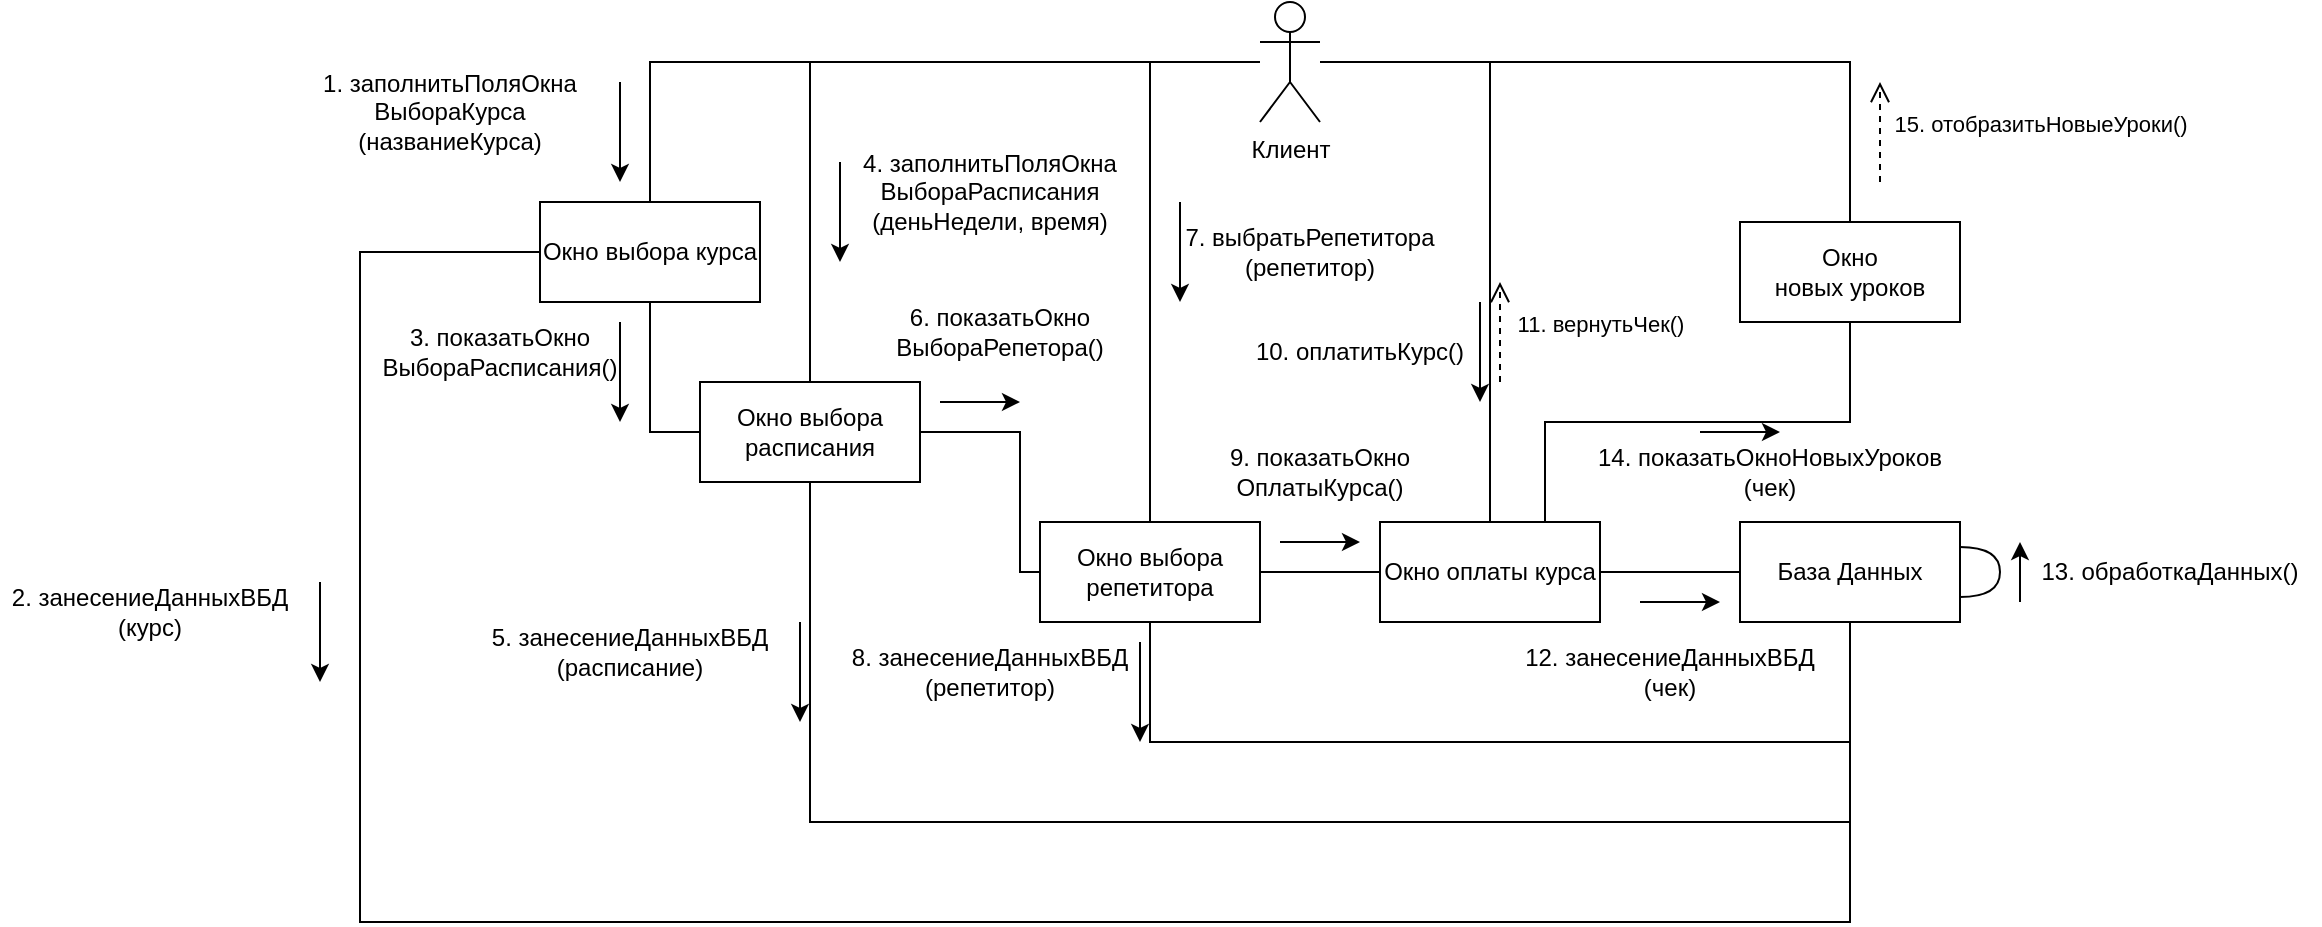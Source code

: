 <mxfile version="24.4.4" type="github">
  <diagram name="Страница — 1" id="SnpIPSNj4DhnbsyZ_Omc">
    <mxGraphModel dx="2327" dy="807" grid="1" gridSize="10" guides="1" tooltips="1" connect="1" arrows="1" fold="1" page="1" pageScale="1" pageWidth="827" pageHeight="1169" math="0" shadow="0">
      <root>
        <mxCell id="0" />
        <mxCell id="1" parent="0" />
        <mxCell id="kE0iojpPTj-IzkpC5AIj-18" style="edgeStyle=orthogonalEdgeStyle;rounded=0;orthogonalLoop=1;jettySize=auto;html=1;entryX=0.5;entryY=1;entryDx=0;entryDy=0;endArrow=none;endFill=0;exitX=0.75;exitY=0;exitDx=0;exitDy=0;" edge="1" parent="1" source="kE0iojpPTj-IzkpC5AIj-6" target="kE0iojpPTj-IzkpC5AIj-8">
          <mxGeometry relative="1" as="geometry" />
        </mxCell>
        <mxCell id="kE0iojpPTj-IzkpC5AIj-1" value="База Данных" style="html=1;whiteSpace=wrap;" vertex="1" parent="1">
          <mxGeometry x="750" y="290" width="110" height="50" as="geometry" />
        </mxCell>
        <mxCell id="kE0iojpPTj-IzkpC5AIj-9" style="edgeStyle=orthogonalEdgeStyle;rounded=0;orthogonalLoop=1;jettySize=auto;html=1;entryX=0.5;entryY=0;entryDx=0;entryDy=0;endArrow=none;endFill=0;" edge="1" parent="1" source="kE0iojpPTj-IzkpC5AIj-2" target="kE0iojpPTj-IzkpC5AIj-4">
          <mxGeometry relative="1" as="geometry" />
        </mxCell>
        <mxCell id="kE0iojpPTj-IzkpC5AIj-19" style="edgeStyle=orthogonalEdgeStyle;rounded=0;orthogonalLoop=1;jettySize=auto;html=1;entryX=0.5;entryY=0;entryDx=0;entryDy=0;endArrow=none;endFill=0;" edge="1" parent="1" source="kE0iojpPTj-IzkpC5AIj-2" target="kE0iojpPTj-IzkpC5AIj-11">
          <mxGeometry relative="1" as="geometry" />
        </mxCell>
        <mxCell id="kE0iojpPTj-IzkpC5AIj-21" style="edgeStyle=orthogonalEdgeStyle;rounded=0;orthogonalLoop=1;jettySize=auto;html=1;entryX=0.5;entryY=0;entryDx=0;entryDy=0;endArrow=none;endFill=0;" edge="1" parent="1" source="kE0iojpPTj-IzkpC5AIj-2" target="kE0iojpPTj-IzkpC5AIj-5">
          <mxGeometry relative="1" as="geometry">
            <Array as="points">
              <mxPoint x="455" y="60" />
            </Array>
          </mxGeometry>
        </mxCell>
        <mxCell id="kE0iojpPTj-IzkpC5AIj-22" style="edgeStyle=orthogonalEdgeStyle;rounded=0;orthogonalLoop=1;jettySize=auto;html=1;entryX=0.5;entryY=0;entryDx=0;entryDy=0;endArrow=none;endFill=0;" edge="1" parent="1" source="kE0iojpPTj-IzkpC5AIj-2" target="kE0iojpPTj-IzkpC5AIj-6">
          <mxGeometry relative="1" as="geometry" />
        </mxCell>
        <mxCell id="kE0iojpPTj-IzkpC5AIj-2" value="Клиент" style="shape=umlActor;verticalLabelPosition=bottom;verticalAlign=top;html=1;" vertex="1" parent="1">
          <mxGeometry x="510" y="30" width="30" height="60" as="geometry" />
        </mxCell>
        <mxCell id="kE0iojpPTj-IzkpC5AIj-20" style="edgeStyle=orthogonalEdgeStyle;rounded=0;orthogonalLoop=1;jettySize=auto;html=1;entryX=0;entryY=0.5;entryDx=0;entryDy=0;endArrow=none;endFill=0;" edge="1" parent="1" source="kE0iojpPTj-IzkpC5AIj-4" target="kE0iojpPTj-IzkpC5AIj-11">
          <mxGeometry relative="1" as="geometry" />
        </mxCell>
        <mxCell id="kE0iojpPTj-IzkpC5AIj-27" style="edgeStyle=orthogonalEdgeStyle;rounded=0;orthogonalLoop=1;jettySize=auto;html=1;entryX=0.5;entryY=1;entryDx=0;entryDy=0;endArrow=none;endFill=0;" edge="1" parent="1" source="kE0iojpPTj-IzkpC5AIj-4" target="kE0iojpPTj-IzkpC5AIj-1">
          <mxGeometry relative="1" as="geometry">
            <Array as="points">
              <mxPoint x="60" y="155" />
              <mxPoint x="60" y="490" />
              <mxPoint x="805" y="490" />
            </Array>
          </mxGeometry>
        </mxCell>
        <mxCell id="kE0iojpPTj-IzkpC5AIj-4" value="Окно выбора курса" style="html=1;whiteSpace=wrap;" vertex="1" parent="1">
          <mxGeometry x="150" y="130" width="110" height="50" as="geometry" />
        </mxCell>
        <mxCell id="kE0iojpPTj-IzkpC5AIj-16" style="edgeStyle=orthogonalEdgeStyle;rounded=0;orthogonalLoop=1;jettySize=auto;html=1;entryX=0;entryY=0.5;entryDx=0;entryDy=0;endArrow=none;endFill=0;" edge="1" parent="1" source="kE0iojpPTj-IzkpC5AIj-5" target="kE0iojpPTj-IzkpC5AIj-6">
          <mxGeometry relative="1" as="geometry" />
        </mxCell>
        <mxCell id="kE0iojpPTj-IzkpC5AIj-25" style="edgeStyle=orthogonalEdgeStyle;rounded=0;orthogonalLoop=1;jettySize=auto;html=1;entryX=0.5;entryY=1;entryDx=0;entryDy=0;endArrow=none;endFill=0;" edge="1" parent="1" source="kE0iojpPTj-IzkpC5AIj-5" target="kE0iojpPTj-IzkpC5AIj-1">
          <mxGeometry relative="1" as="geometry">
            <Array as="points">
              <mxPoint x="455" y="400" />
              <mxPoint x="805" y="400" />
            </Array>
          </mxGeometry>
        </mxCell>
        <mxCell id="kE0iojpPTj-IzkpC5AIj-5" value="Окно выбора репетитора" style="html=1;whiteSpace=wrap;" vertex="1" parent="1">
          <mxGeometry x="400" y="290" width="110" height="50" as="geometry" />
        </mxCell>
        <mxCell id="kE0iojpPTj-IzkpC5AIj-24" style="edgeStyle=orthogonalEdgeStyle;rounded=0;orthogonalLoop=1;jettySize=auto;html=1;entryX=0;entryY=0.5;entryDx=0;entryDy=0;endArrow=none;endFill=0;" edge="1" parent="1" source="kE0iojpPTj-IzkpC5AIj-6" target="kE0iojpPTj-IzkpC5AIj-1">
          <mxGeometry relative="1" as="geometry" />
        </mxCell>
        <mxCell id="kE0iojpPTj-IzkpC5AIj-6" value="Окно оплаты курса" style="html=1;whiteSpace=wrap;" vertex="1" parent="1">
          <mxGeometry x="570" y="290" width="110" height="50" as="geometry" />
        </mxCell>
        <mxCell id="kE0iojpPTj-IzkpC5AIj-28" style="edgeStyle=orthogonalEdgeStyle;rounded=0;orthogonalLoop=1;jettySize=auto;html=1;endArrow=none;endFill=0;" edge="1" parent="1" source="kE0iojpPTj-IzkpC5AIj-8" target="kE0iojpPTj-IzkpC5AIj-2">
          <mxGeometry relative="1" as="geometry">
            <Array as="points">
              <mxPoint x="805" y="60" />
            </Array>
          </mxGeometry>
        </mxCell>
        <mxCell id="kE0iojpPTj-IzkpC5AIj-8" value="Окно&lt;div&gt;&lt;div&gt;новых уроков&lt;/div&gt;&lt;/div&gt;" style="html=1;whiteSpace=wrap;" vertex="1" parent="1">
          <mxGeometry x="750" y="140" width="110" height="50" as="geometry" />
        </mxCell>
        <mxCell id="kE0iojpPTj-IzkpC5AIj-17" style="edgeStyle=orthogonalEdgeStyle;rounded=0;orthogonalLoop=1;jettySize=auto;html=1;endArrow=none;endFill=0;entryX=0;entryY=0.5;entryDx=0;entryDy=0;" edge="1" parent="1" source="kE0iojpPTj-IzkpC5AIj-11" target="kE0iojpPTj-IzkpC5AIj-5">
          <mxGeometry relative="1" as="geometry">
            <Array as="points">
              <mxPoint x="390" y="245" />
              <mxPoint x="390" y="315" />
            </Array>
          </mxGeometry>
        </mxCell>
        <mxCell id="kE0iojpPTj-IzkpC5AIj-11" value="Окно выбора расписания" style="html=1;whiteSpace=wrap;" vertex="1" parent="1">
          <mxGeometry x="230" y="220" width="110" height="50" as="geometry" />
        </mxCell>
        <mxCell id="kE0iojpPTj-IzkpC5AIj-26" style="edgeStyle=orthogonalEdgeStyle;rounded=0;orthogonalLoop=1;jettySize=auto;html=1;entryX=0.5;entryY=1;entryDx=0;entryDy=0;endArrow=none;endFill=0;exitX=0.5;exitY=1;exitDx=0;exitDy=0;" edge="1" parent="1" source="kE0iojpPTj-IzkpC5AIj-11" target="kE0iojpPTj-IzkpC5AIj-1">
          <mxGeometry relative="1" as="geometry">
            <mxPoint x="465" y="350" as="sourcePoint" />
            <mxPoint x="815" y="350" as="targetPoint" />
            <Array as="points">
              <mxPoint x="285" y="440" />
              <mxPoint x="805" y="440" />
            </Array>
          </mxGeometry>
        </mxCell>
        <mxCell id="kE0iojpPTj-IzkpC5AIj-29" value="" style="endArrow=classic;html=1;rounded=0;" edge="1" parent="1">
          <mxGeometry width="50" height="50" relative="1" as="geometry">
            <mxPoint x="190" y="70" as="sourcePoint" />
            <mxPoint x="190" y="120" as="targetPoint" />
          </mxGeometry>
        </mxCell>
        <mxCell id="kE0iojpPTj-IzkpC5AIj-30" value="1. заполнитьПоляОкна&lt;div&gt;ВыбораКурса&lt;div&gt;(названиеКурса)&lt;/div&gt;&lt;/div&gt;" style="text;html=1;align=center;verticalAlign=middle;whiteSpace=wrap;rounded=0;" vertex="1" parent="1">
          <mxGeometry x="30" y="70" width="150" height="30" as="geometry" />
        </mxCell>
        <mxCell id="kE0iojpPTj-IzkpC5AIj-31" value="2. занесениеДанныхВБД&lt;div&gt;(курс)&lt;/div&gt;" style="text;html=1;align=center;verticalAlign=middle;whiteSpace=wrap;rounded=0;" vertex="1" parent="1">
          <mxGeometry x="-120" y="320" width="150" height="30" as="geometry" />
        </mxCell>
        <mxCell id="kE0iojpPTj-IzkpC5AIj-32" value="" style="endArrow=classic;html=1;rounded=0;" edge="1" parent="1">
          <mxGeometry width="50" height="50" relative="1" as="geometry">
            <mxPoint x="40" y="320" as="sourcePoint" />
            <mxPoint x="40" y="370" as="targetPoint" />
          </mxGeometry>
        </mxCell>
        <mxCell id="kE0iojpPTj-IzkpC5AIj-33" value="" style="endArrow=classic;html=1;rounded=0;" edge="1" parent="1">
          <mxGeometry width="50" height="50" relative="1" as="geometry">
            <mxPoint x="190" y="190" as="sourcePoint" />
            <mxPoint x="190" y="240" as="targetPoint" />
          </mxGeometry>
        </mxCell>
        <mxCell id="kE0iojpPTj-IzkpC5AIj-34" value="3. показатьОкно&lt;div&gt;ВыбораРасписания()&lt;/div&gt;" style="text;html=1;align=center;verticalAlign=middle;whiteSpace=wrap;rounded=0;" vertex="1" parent="1">
          <mxGeometry x="70" y="190" width="120" height="30" as="geometry" />
        </mxCell>
        <mxCell id="kE0iojpPTj-IzkpC5AIj-35" value="" style="endArrow=classic;html=1;rounded=0;" edge="1" parent="1">
          <mxGeometry width="50" height="50" relative="1" as="geometry">
            <mxPoint x="350" y="230" as="sourcePoint" />
            <mxPoint x="390" y="230" as="targetPoint" />
          </mxGeometry>
        </mxCell>
        <mxCell id="kE0iojpPTj-IzkpC5AIj-36" value="6. показатьОкно&lt;div&gt;ВыбораРепетора()&lt;/div&gt;" style="text;html=1;align=center;verticalAlign=middle;whiteSpace=wrap;rounded=0;" vertex="1" parent="1">
          <mxGeometry x="320" y="180" width="120" height="30" as="geometry" />
        </mxCell>
        <mxCell id="kE0iojpPTj-IzkpC5AIj-37" value="" style="endArrow=classic;html=1;rounded=0;" edge="1" parent="1">
          <mxGeometry width="50" height="50" relative="1" as="geometry">
            <mxPoint x="520" y="300" as="sourcePoint" />
            <mxPoint x="560" y="300" as="targetPoint" />
          </mxGeometry>
        </mxCell>
        <mxCell id="kE0iojpPTj-IzkpC5AIj-38" value="9. показатьОкно&lt;div&gt;ОплатыКурса&lt;span style=&quot;background-color: initial;&quot;&gt;()&lt;/span&gt;&lt;/div&gt;" style="text;html=1;align=center;verticalAlign=middle;whiteSpace=wrap;rounded=0;" vertex="1" parent="1">
          <mxGeometry x="480" y="250" width="120" height="30" as="geometry" />
        </mxCell>
        <mxCell id="kE0iojpPTj-IzkpC5AIj-39" value="4. заполнитьПоляОкна&lt;div&gt;ВыбораРасписания&lt;div&gt;(деньНедели, время)&lt;/div&gt;&lt;/div&gt;" style="text;html=1;align=center;verticalAlign=middle;whiteSpace=wrap;rounded=0;" vertex="1" parent="1">
          <mxGeometry x="310" y="110" width="130" height="30" as="geometry" />
        </mxCell>
        <mxCell id="kE0iojpPTj-IzkpC5AIj-40" value="" style="endArrow=classic;html=1;rounded=0;" edge="1" parent="1">
          <mxGeometry width="50" height="50" relative="1" as="geometry">
            <mxPoint x="300" y="110" as="sourcePoint" />
            <mxPoint x="300" y="160" as="targetPoint" />
          </mxGeometry>
        </mxCell>
        <mxCell id="kE0iojpPTj-IzkpC5AIj-41" value="&lt;div&gt;&lt;div&gt;7. выбратьРепетитора&lt;/div&gt;&lt;div&gt;(репетитор)&lt;/div&gt;&lt;/div&gt;" style="text;html=1;align=center;verticalAlign=middle;whiteSpace=wrap;rounded=0;" vertex="1" parent="1">
          <mxGeometry x="470" y="140" width="130" height="30" as="geometry" />
        </mxCell>
        <mxCell id="kE0iojpPTj-IzkpC5AIj-42" value="" style="endArrow=classic;html=1;rounded=0;" edge="1" parent="1">
          <mxGeometry width="50" height="50" relative="1" as="geometry">
            <mxPoint x="470" y="130" as="sourcePoint" />
            <mxPoint x="470" y="180" as="targetPoint" />
          </mxGeometry>
        </mxCell>
        <mxCell id="kE0iojpPTj-IzkpC5AIj-43" value="&lt;div&gt;&lt;div&gt;10. оплатитьКурс()&lt;/div&gt;&lt;/div&gt;" style="text;html=1;align=center;verticalAlign=middle;whiteSpace=wrap;rounded=0;" vertex="1" parent="1">
          <mxGeometry x="500" y="190" width="120" height="30" as="geometry" />
        </mxCell>
        <mxCell id="kE0iojpPTj-IzkpC5AIj-44" value="" style="endArrow=classic;html=1;rounded=0;" edge="1" parent="1">
          <mxGeometry width="50" height="50" relative="1" as="geometry">
            <mxPoint x="620" y="180" as="sourcePoint" />
            <mxPoint x="620" y="230" as="targetPoint" />
          </mxGeometry>
        </mxCell>
        <mxCell id="kE0iojpPTj-IzkpC5AIj-46" value="11. вернутьЧек()" style="html=1;verticalAlign=bottom;endArrow=open;dashed=1;endSize=8;curved=0;rounded=0;" edge="1" parent="1">
          <mxGeometry x="-0.2" y="-50" relative="1" as="geometry">
            <mxPoint x="630" y="220" as="sourcePoint" />
            <mxPoint x="630" y="170" as="targetPoint" />
            <mxPoint as="offset" />
          </mxGeometry>
        </mxCell>
        <mxCell id="kE0iojpPTj-IzkpC5AIj-47" value="5. занесениеДанныхВБД&lt;div&gt;(расписание&lt;span style=&quot;background-color: initial;&quot;&gt;)&lt;/span&gt;&lt;/div&gt;" style="text;html=1;align=center;verticalAlign=middle;whiteSpace=wrap;rounded=0;" vertex="1" parent="1">
          <mxGeometry x="120" y="340" width="150" height="30" as="geometry" />
        </mxCell>
        <mxCell id="kE0iojpPTj-IzkpC5AIj-48" value="" style="endArrow=classic;html=1;rounded=0;" edge="1" parent="1">
          <mxGeometry width="50" height="50" relative="1" as="geometry">
            <mxPoint x="280" y="340" as="sourcePoint" />
            <mxPoint x="280" y="390" as="targetPoint" />
          </mxGeometry>
        </mxCell>
        <mxCell id="kE0iojpPTj-IzkpC5AIj-49" value="8. занесениеДанныхВБД&lt;div&gt;(репетитор&lt;span style=&quot;background-color: initial;&quot;&gt;)&lt;/span&gt;&lt;/div&gt;" style="text;html=1;align=center;verticalAlign=middle;whiteSpace=wrap;rounded=0;" vertex="1" parent="1">
          <mxGeometry x="300" y="350" width="150" height="30" as="geometry" />
        </mxCell>
        <mxCell id="kE0iojpPTj-IzkpC5AIj-50" value="" style="endArrow=classic;html=1;rounded=0;" edge="1" parent="1">
          <mxGeometry width="50" height="50" relative="1" as="geometry">
            <mxPoint x="450" y="350" as="sourcePoint" />
            <mxPoint x="450" y="400" as="targetPoint" />
          </mxGeometry>
        </mxCell>
        <mxCell id="kE0iojpPTj-IzkpC5AIj-51" value="12. занесениеДанныхВБД&lt;div&gt;(чек&lt;span style=&quot;background-color: initial;&quot;&gt;)&lt;/span&gt;&lt;/div&gt;" style="text;html=1;align=center;verticalAlign=middle;whiteSpace=wrap;rounded=0;" vertex="1" parent="1">
          <mxGeometry x="640" y="350" width="150" height="30" as="geometry" />
        </mxCell>
        <mxCell id="kE0iojpPTj-IzkpC5AIj-52" value="" style="endArrow=classic;html=1;rounded=0;" edge="1" parent="1">
          <mxGeometry width="50" height="50" relative="1" as="geometry">
            <mxPoint x="700" y="330" as="sourcePoint" />
            <mxPoint x="740" y="330" as="targetPoint" />
          </mxGeometry>
        </mxCell>
        <mxCell id="kE0iojpPTj-IzkpC5AIj-53" style="edgeStyle=orthogonalEdgeStyle;rounded=0;orthogonalLoop=1;jettySize=auto;html=1;entryX=1;entryY=0.25;entryDx=0;entryDy=0;endArrow=none;endFill=0;curved=1;exitX=1;exitY=0.75;exitDx=0;exitDy=0;" edge="1" parent="1" source="kE0iojpPTj-IzkpC5AIj-1" target="kE0iojpPTj-IzkpC5AIj-1">
          <mxGeometry relative="1" as="geometry">
            <Array as="points">
              <mxPoint x="880" y="327" />
              <mxPoint x="880" y="302" />
            </Array>
          </mxGeometry>
        </mxCell>
        <mxCell id="kE0iojpPTj-IzkpC5AIj-54" value="" style="endArrow=classic;html=1;rounded=0;" edge="1" parent="1">
          <mxGeometry width="50" height="50" relative="1" as="geometry">
            <mxPoint x="890" y="330" as="sourcePoint" />
            <mxPoint x="890" y="300" as="targetPoint" />
          </mxGeometry>
        </mxCell>
        <mxCell id="kE0iojpPTj-IzkpC5AIj-55" value="13. обработкаДанных()" style="text;html=1;align=center;verticalAlign=middle;whiteSpace=wrap;rounded=0;" vertex="1" parent="1">
          <mxGeometry x="890" y="300" width="150" height="30" as="geometry" />
        </mxCell>
        <mxCell id="kE0iojpPTj-IzkpC5AIj-56" value="14. показатьОкноНовыхУроков&lt;div&gt;(чек&lt;span style=&quot;background-color: initial;&quot;&gt;)&lt;/span&gt;&lt;/div&gt;" style="text;html=1;align=center;verticalAlign=middle;whiteSpace=wrap;rounded=0;" vertex="1" parent="1">
          <mxGeometry x="650" y="250" width="230" height="30" as="geometry" />
        </mxCell>
        <mxCell id="kE0iojpPTj-IzkpC5AIj-57" value="" style="endArrow=classic;html=1;rounded=0;" edge="1" parent="1">
          <mxGeometry width="50" height="50" relative="1" as="geometry">
            <mxPoint x="730" y="245" as="sourcePoint" />
            <mxPoint x="770" y="245" as="targetPoint" />
          </mxGeometry>
        </mxCell>
        <mxCell id="kE0iojpPTj-IzkpC5AIj-58" value="15. отобразитьНовыеУроки()" style="html=1;verticalAlign=bottom;endArrow=open;dashed=1;endSize=8;curved=0;rounded=0;" edge="1" parent="1">
          <mxGeometry x="-0.2" y="-80" relative="1" as="geometry">
            <mxPoint x="820" y="120" as="sourcePoint" />
            <mxPoint x="820" y="70" as="targetPoint" />
            <mxPoint as="offset" />
          </mxGeometry>
        </mxCell>
      </root>
    </mxGraphModel>
  </diagram>
</mxfile>
